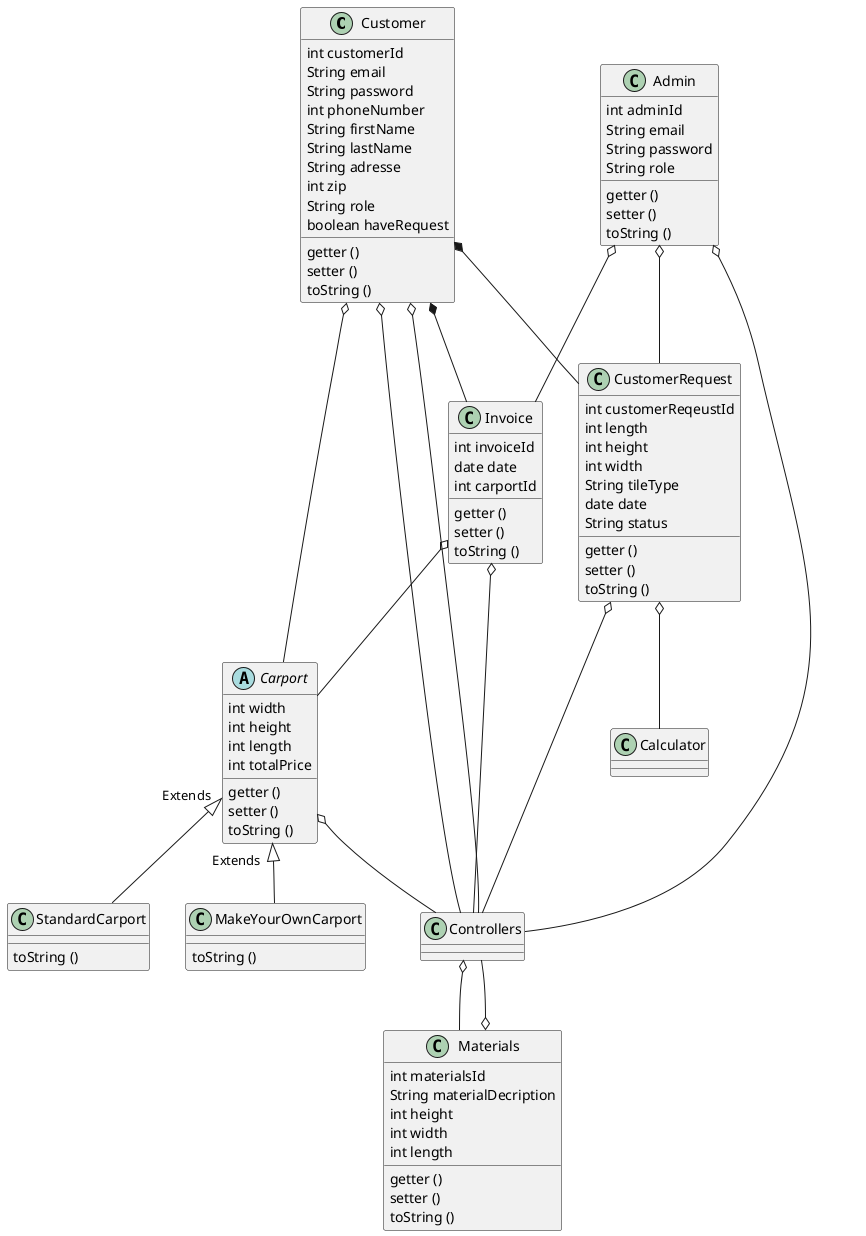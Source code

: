 @startuml
'https://plantuml.com/class-diagram

class Customer{
int customerId
String email
String password
int phoneNumber
String firstName
String lastName
String adresse
int zip
String role
boolean haveRequest

getter ()
setter ()
toString ()
}

class Admin {
int adminId
String email
String password
String role
getter ()
setter ()
toString ()
}

abstract class Carport{
int width
int height
int length
int totalPrice
getter ()
setter ()
toString ()
}

class MakeYourOwnCarport{
toString ()
}
class StandardCarport{
toString ()
}
class Invoice{
int invoiceId
date date
int carportId
getter ()
setter ()
toString ()
}
class Materials{
int materialsId
String materialDecription
int height
int width
int length
getter ()
setter ()
toString ()
}
class CustomerRequest{
int customerReqeustId
int length
int height
int width
String tileType
date date
String status
getter ()
setter ()
toString ()
}
class Calculator{
}
class Controllers{
}

Customer *-- Invoice
Customer o-- Carport
Customer o-- Controllers
Customer o-- Controllers
Invoice o-- Carport
Invoice o-- Controllers
Admin o-- Invoice
Admin o-- Controllers
Admin o-- CustomerRequest
Controllers o-- Materials
Materials o-- Controllers
Customer *-- CustomerRequest
Carport "Extends   " <|-- MakeYourOwnCarport
Carport "Extends " <|-- StandardCarport
Carport o-- Controllers
CustomerRequest o-- Calculator
CustomerRequest o-- Controllers

@enduml